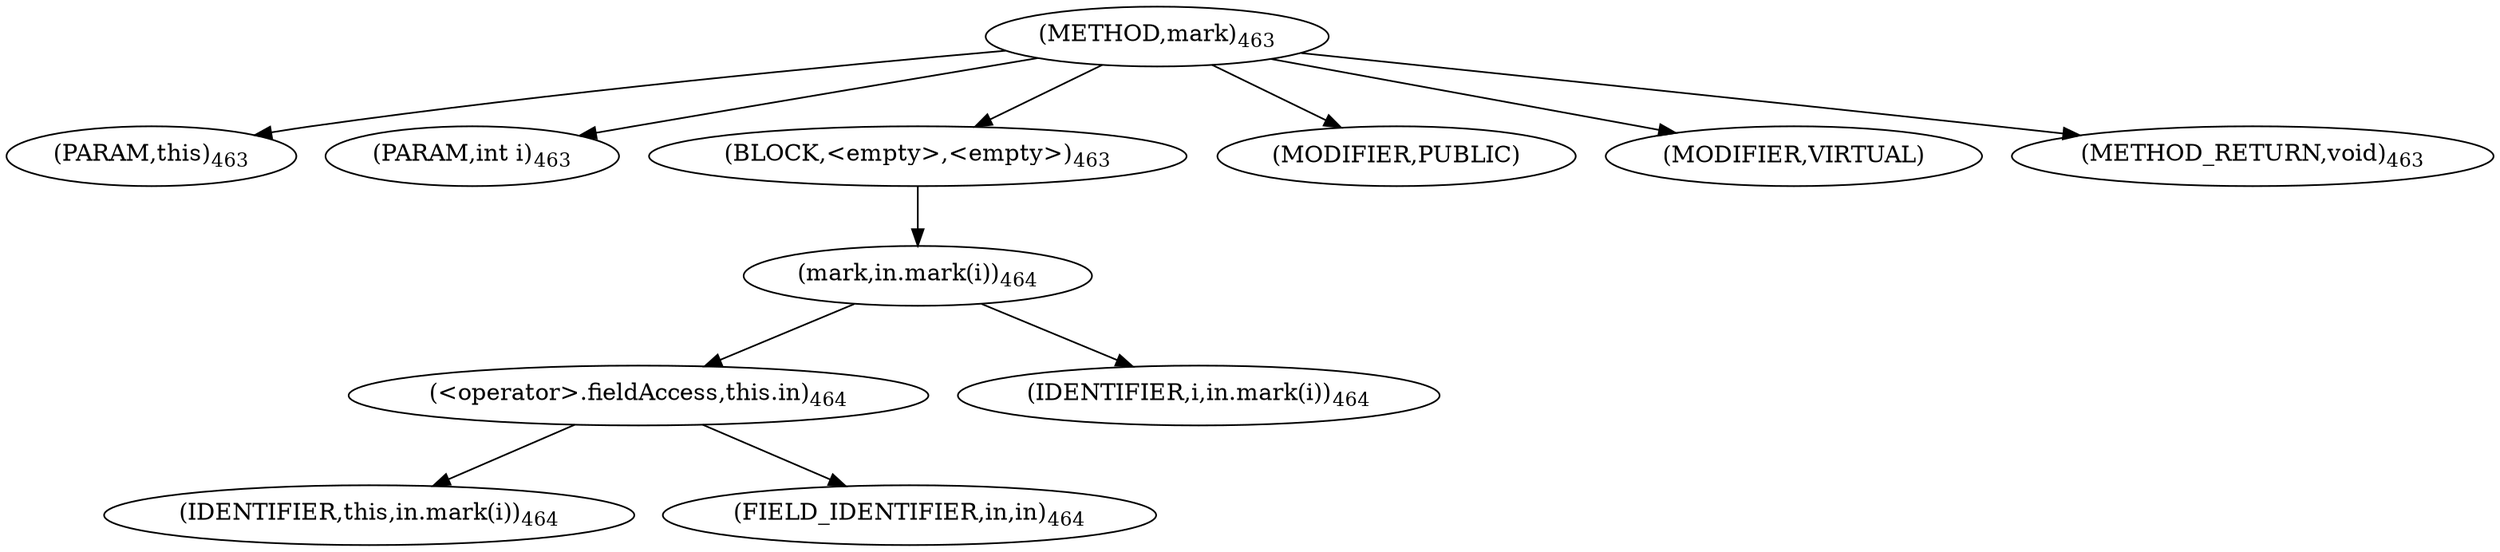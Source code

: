 digraph "mark" {  
"934" [label = <(METHOD,mark)<SUB>463</SUB>> ]
"935" [label = <(PARAM,this)<SUB>463</SUB>> ]
"936" [label = <(PARAM,int i)<SUB>463</SUB>> ]
"937" [label = <(BLOCK,&lt;empty&gt;,&lt;empty&gt;)<SUB>463</SUB>> ]
"938" [label = <(mark,in.mark(i))<SUB>464</SUB>> ]
"939" [label = <(&lt;operator&gt;.fieldAccess,this.in)<SUB>464</SUB>> ]
"940" [label = <(IDENTIFIER,this,in.mark(i))<SUB>464</SUB>> ]
"941" [label = <(FIELD_IDENTIFIER,in,in)<SUB>464</SUB>> ]
"942" [label = <(IDENTIFIER,i,in.mark(i))<SUB>464</SUB>> ]
"943" [label = <(MODIFIER,PUBLIC)> ]
"944" [label = <(MODIFIER,VIRTUAL)> ]
"945" [label = <(METHOD_RETURN,void)<SUB>463</SUB>> ]
  "934" -> "935" 
  "934" -> "936" 
  "934" -> "937" 
  "934" -> "943" 
  "934" -> "944" 
  "934" -> "945" 
  "937" -> "938" 
  "938" -> "939" 
  "938" -> "942" 
  "939" -> "940" 
  "939" -> "941" 
}

